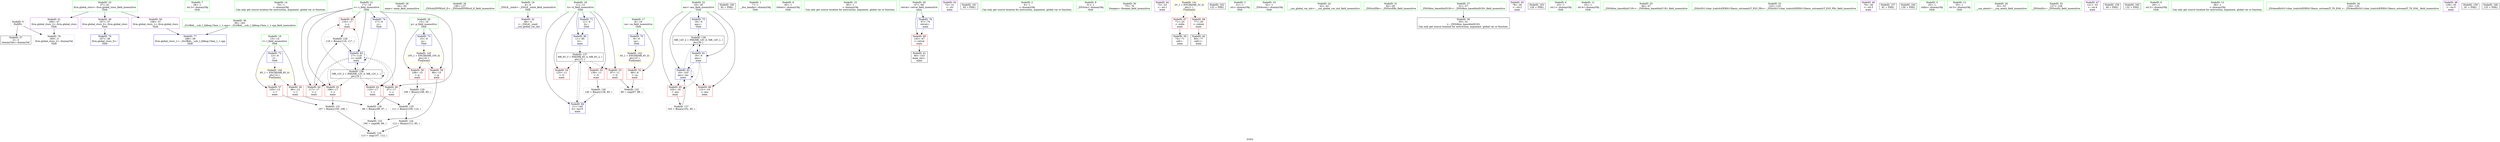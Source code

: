 digraph "SVFG" {
	label="SVFG";

	Node0x55d3e0ade7a0 [shape=record,color=grey,label="{NodeID: 0\nNullPtr}"];
	Node0x55d3e0ade7a0 -> Node0x55d3e0af24d0[style=solid];
	Node0x55d3e0ade7a0 -> Node0x55d3e0af58b0[style=solid];
	Node0x55d3e0af0380 [shape=record,color=green,label="{NodeID: 7\n28\<--1\n.str.3\<--dummyObj\nGlob }"];
	Node0x55d3e0af0f20 [shape=record,color=green,label="{NodeID: 14\n70\<--1\n\<--dummyObj\nCan only get source location for instruction, argument, global var or function.}"];
	Node0x55d3e0af1500 [shape=record,color=green,label="{NodeID: 21\n17\<--18\nc\<--c_field_insensitive\nGlob }"];
	Node0x55d3e0af1500 -> Node0x55d3e0af4890[style=solid];
	Node0x55d3e0af1500 -> Node0x55d3e0af4960[style=solid];
	Node0x55d3e0af1500 -> Node0x55d3e0af4a30[style=solid];
	Node0x55d3e0af1500 -> Node0x55d3e0af4b00[style=solid];
	Node0x55d3e0af1500 -> Node0x55d3e0af4bd0[style=solid];
	Node0x55d3e0af1500 -> Node0x55d3e0af54b0[style=solid];
	Node0x55d3e0af1500 -> Node0x55d3e0af5cf0[style=solid];
	Node0x55d3e0af1c00 [shape=record,color=green,label="{NodeID: 28\n64\<--65\nmain\<--main_field_insensitive\n}"];
	Node0x55d3e0af22d0 [shape=record,color=green,label="{NodeID: 35\n136\<--137\n_ZNSolsEPFRSoS_E\<--_ZNSolsEPFRSoS_E_field_insensitive\n}"];
	Node0x55d3e0af8530 [shape=record,color=grey,label="{NodeID: 125\n111 = Binary(109, 110, )\n}"];
	Node0x55d3e0af8530 -> Node0x55d3e0af83b0[style=solid];
	Node0x55d3e0af2940 [shape=record,color=purple,label="{NodeID: 42\n48\<--4\n\<--_ZStL8__ioinit\n__cxx_global_var_init\n}"];
	Node0x55d3e0af8fb0 [shape=record,color=grey,label="{NodeID: 132\n89 = cmp(87, 88, )\n}"];
	Node0x55d3e0af3f10 [shape=record,color=purple,label="{NodeID: 49\n167\<--37\nllvm.global_ctors_0\<--llvm.global_ctors\nGlob }"];
	Node0x55d3e0af3f10 -> Node0x55d3e0af56b0[style=solid];
	Node0x55d3e0afe0b0 [shape=record,color=black,label="{NodeID: 139\nMR_14V_2 = PHI(MR_14V_6, MR_14V_1, )\npts\{20 \}\n}"];
	Node0x55d3e0afe0b0 -> Node0x55d3e0af5b50[style=dashed];
	Node0x55d3e0af4550 [shape=record,color=red,label="{NodeID: 56\n96\<--13\n\<--l\nmain\n}"];
	Node0x55d3e0af4550 -> Node0x55d3e0af86b0[style=solid];
	Node0x55d3e0af4b00 [shape=record,color=red,label="{NodeID: 63\n116\<--17\n\<--c\nmain\n}"];
	Node0x55d3e0af4b00 -> Node0x55d3e0af89b0[style=solid];
	Node0x55d3e0af50b0 [shape=record,color=blue,label="{NodeID: 70\n8\<--9\nca\<--\nGlob }"];
	Node0x55d3e0af50b0 -> Node0x55d3e0aff5d0[style=dashed];
	Node0x55d3e0b05de0 [shape=record,color=black,label="{NodeID: 160\n92 = PHI()\n}"];
	Node0x55d3e0af57b0 [shape=record,color=blue,label="{NodeID: 77\n168\<--39\nllvm.global_ctors_1\<--_GLOBAL__sub_I_Qifeng.Chen_1_1.cpp\nGlob }"];
	Node0x55d3e0af5dc0 [shape=record,color=blue,label="{NodeID: 84\n11\<--140\nti\<--inc15\nmain\n}"];
	Node0x55d3e0af5dc0 -> Node0x55d3e0afd6b0[style=dashed];
	Node0x55d3e0adf000 [shape=record,color=green,label="{NodeID: 1\n7\<--1\n__dso_handle\<--dummyObj\nGlob }"];
	Node0x55d3e0af0bc0 [shape=record,color=green,label="{NodeID: 8\n30\<--1\nstdout\<--dummyObj\nGlob }"];
	Node0x55d3e0af0fb0 [shape=record,color=green,label="{NodeID: 15\n85\<--1\n\<--dummyObj\nCan only get source location for instruction, argument, global var or function.}"];
	Node0x55d3e0af1600 [shape=record,color=green,label="{NodeID: 22\n19\<--20\nans\<--ans_field_insensitive\nGlob }"];
	Node0x55d3e0af1600 -> Node0x55d3e0af4ca0[style=solid];
	Node0x55d3e0af1600 -> Node0x55d3e0af4d70[style=solid];
	Node0x55d3e0af1600 -> Node0x55d3e0af55b0[style=solid];
	Node0x55d3e0af1600 -> Node0x55d3e0af5b50[style=solid];
	Node0x55d3e0af1600 -> Node0x55d3e0af5c20[style=solid];
	Node0x55d3e0af1d00 [shape=record,color=green,label="{NodeID: 29\n67\<--68\nretval\<--retval_field_insensitive\nmain\n}"];
	Node0x55d3e0af1d00 -> Node0x55d3e0af4fe0[style=solid];
	Node0x55d3e0af1d00 -> Node0x55d3e0af59b0[style=solid];
	Node0x55d3e0af23d0 [shape=record,color=green,label="{NodeID: 36\n39\<--163\n_GLOBAL__sub_I_Qifeng.Chen_1_1.cpp\<--_GLOBAL__sub_I_Qifeng.Chen_1_1.cpp_field_insensitive\n}"];
	Node0x55d3e0af23d0 -> Node0x55d3e0af57b0[style=solid];
	Node0x55d3e0af86b0 [shape=record,color=grey,label="{NodeID: 126\n98 = Binary(96, 97, )\n}"];
	Node0x55d3e0af86b0 -> Node0x55d3e0af9130[style=solid];
	Node0x55d3e0af2a10 [shape=record,color=purple,label="{NodeID: 43\n72\<--21\n\<--.str\nmain\n}"];
	Node0x55d3e0af9130 [shape=record,color=grey,label="{NodeID: 133\n100 = cmp(98, 99, )\n}"];
	Node0x55d3e0af4010 [shape=record,color=purple,label="{NodeID: 50\n168\<--37\nllvm.global_ctors_1\<--llvm.global_ctors\nGlob }"];
	Node0x55d3e0af4010 -> Node0x55d3e0af57b0[style=solid];
	Node0x55d3e0af4620 [shape=record,color=red,label="{NodeID: 57\n105\<--13\n\<--l\nmain\n}"];
	Node0x55d3e0af4620 -> Node0x55d3e0af8e30[style=solid];
	Node0x55d3e0af4bd0 [shape=record,color=red,label="{NodeID: 64\n117\<--17\n\<--c\nmain\n}"];
	Node0x55d3e0af4bd0 -> Node0x55d3e0af89b0[style=solid];
	Node0x55d3e0af51b0 [shape=record,color=blue,label="{NodeID: 71\n11\<--9\nti\<--\nGlob }"];
	Node0x55d3e0af51b0 -> Node0x55d3e0af5a80[style=dashed];
	Node0x55d3e0b05ee0 [shape=record,color=black,label="{NodeID: 161\n93 = PHI()\n}"];
	Node0x55d3e0af58b0 [shape=record,color=blue, style = dotted,label="{NodeID: 78\n169\<--3\nllvm.global_ctors_2\<--dummyVal\nGlob }"];
	Node0x55d3e0ade9b0 [shape=record,color=green,label="{NodeID: 2\n9\<--1\n\<--dummyObj\nCan only get source location for instruction, argument, global var or function.}"];
	Node0x55d3e0af0c50 [shape=record,color=green,label="{NodeID: 9\n31\<--1\n_ZSt3cin\<--dummyObj\nGlob }"];
	Node0x55d3e0af1040 [shape=record,color=green,label="{NodeID: 16\n4\<--6\n_ZStL8__ioinit\<--_ZStL8__ioinit_field_insensitive\nGlob }"];
	Node0x55d3e0af1040 -> Node0x55d3e0af2940[style=solid];
	Node0x55d3e0af1700 [shape=record,color=green,label="{NodeID: 23\n37\<--41\nllvm.global_ctors\<--llvm.global_ctors_field_insensitive\nGlob }"];
	Node0x55d3e0af1700 -> Node0x55d3e0af3f10[style=solid];
	Node0x55d3e0af1700 -> Node0x55d3e0af4010[style=solid];
	Node0x55d3e0af1700 -> Node0x55d3e0af4110[style=solid];
	Node0x55d3e0af1dd0 [shape=record,color=green,label="{NodeID: 30\n75\<--76\nfreopen\<--freopen_field_insensitive\n}"];
	Node0x55d3e0af24d0 [shape=record,color=black,label="{NodeID: 37\n2\<--3\ndummyVal\<--dummyVal\n}"];
	Node0x55d3e0af8830 [shape=record,color=grey,label="{NodeID: 127\n103 = Binary(102, 85, )\n}"];
	Node0x55d3e0af8830 -> Node0x55d3e0af5c20[style=solid];
	Node0x55d3e0af2ae0 [shape=record,color=purple,label="{NodeID: 44\n73\<--23\n\<--.str.1\nmain\n}"];
	Node0x55d3e0af92b0 [shape=record,color=grey,label="{NodeID: 134\n113 = cmp(107, 112, )\n}"];
	Node0x55d3e0af4110 [shape=record,color=purple,label="{NodeID: 51\n169\<--37\nllvm.global_ctors_2\<--llvm.global_ctors\nGlob }"];
	Node0x55d3e0af4110 -> Node0x55d3e0af58b0[style=solid];
	Node0x55d3e0afeab0 [shape=record,color=yellow,style=double,label="{NodeID: 141\n2V_1 = ENCHI(MR_2V_0)\npts\{1 \}\nFun[main]}"];
	Node0x55d3e0afeab0 -> Node0x55d3e0af4e40[style=dashed];
	Node0x55d3e0afeab0 -> Node0x55d3e0af4f10[style=dashed];
	Node0x55d3e0af46f0 [shape=record,color=red,label="{NodeID: 58\n99\<--15\n\<--p\nmain\n}"];
	Node0x55d3e0af46f0 -> Node0x55d3e0af9130[style=solid];
	Node0x55d3e0af4ca0 [shape=record,color=red,label="{NodeID: 65\n102\<--19\n\<--ans\nmain\n}"];
	Node0x55d3e0af4ca0 -> Node0x55d3e0af8830[style=solid];
	Node0x55d3e0af52b0 [shape=record,color=blue,label="{NodeID: 72\n13\<--9\nl\<--\nGlob }"];
	Node0x55d3e0af52b0 -> Node0x55d3e0aff790[style=dashed];
	Node0x55d3e0b05fb0 [shape=record,color=black,label="{NodeID: 162\n122 = PHI()\n}"];
	Node0x55d3e0af59b0 [shape=record,color=blue,label="{NodeID: 79\n67\<--70\nretval\<--\nmain\n}"];
	Node0x55d3e0af59b0 -> Node0x55d3e0af4fe0[style=dashed];
	Node0x55d3e0adea40 [shape=record,color=green,label="{NodeID: 3\n21\<--1\n.str\<--dummyObj\nGlob }"];
	Node0x55d3e0af0ce0 [shape=record,color=green,label="{NodeID: 10\n32\<--1\n_ZSt4cout\<--dummyObj\nGlob }"];
	Node0x55d3e0af1100 [shape=record,color=green,label="{NodeID: 17\n8\<--10\nca\<--ca_field_insensitive\nGlob }"];
	Node0x55d3e0af1100 -> Node0x55d3e0af4210[style=solid];
	Node0x55d3e0af1100 -> Node0x55d3e0af50b0[style=solid];
	Node0x55d3e0af1800 [shape=record,color=green,label="{NodeID: 24\n42\<--43\n__cxx_global_var_init\<--__cxx_global_var_init_field_insensitive\n}"];
	Node0x55d3e0af1ed0 [shape=record,color=green,label="{NodeID: 31\n82\<--83\n_ZNSirsERx\<--_ZNSirsERx_field_insensitive\n}"];
	Node0x55d3e0af25d0 [shape=record,color=black,label="{NodeID: 38\n50\<--51\n\<--_ZNSt8ios_base4InitD1Ev\nCan only get source location for instruction, argument, global var or function.}"];
	Node0x55d3e0af89b0 [shape=record,color=grey,label="{NodeID: 128\n118 = Binary(116, 117, )\n}"];
	Node0x55d3e0af89b0 -> Node0x55d3e0af5cf0[style=solid];
	Node0x55d3e0af2bb0 [shape=record,color=purple,label="{NodeID: 45\n78\<--26\n\<--.str.2\nmain\n}"];
	Node0x55d3e0af4210 [shape=record,color=red,label="{NodeID: 52\n88\<--8\n\<--ca\nmain\n}"];
	Node0x55d3e0af4210 -> Node0x55d3e0af8fb0[style=solid];
	Node0x55d3e0aff5d0 [shape=record,color=yellow,style=double,label="{NodeID: 142\n4V_1 = ENCHI(MR_4V_0)\npts\{10 \}\nFun[main]}"];
	Node0x55d3e0aff5d0 -> Node0x55d3e0af4210[style=dashed];
	Node0x55d3e0af47c0 [shape=record,color=red,label="{NodeID: 59\n108\<--15\n\<--p\nmain\n}"];
	Node0x55d3e0af47c0 -> Node0x55d3e0af8b30[style=solid];
	Node0x55d3e0af4d70 [shape=record,color=red,label="{NodeID: 66\n131\<--19\n\<--ans\nmain\n}"];
	Node0x55d3e0af53b0 [shape=record,color=blue,label="{NodeID: 73\n15\<--9\np\<--\nGlob }"];
	Node0x55d3e0af53b0 -> Node0x55d3e0aff870[style=dashed];
	Node0x55d3e0b060e0 [shape=record,color=black,label="{NodeID: 163\n126 = PHI()\n}"];
	Node0x55d3e0af5a80 [shape=record,color=blue,label="{NodeID: 80\n11\<--85\nti\<--\nmain\n}"];
	Node0x55d3e0af5a80 -> Node0x55d3e0afd6b0[style=dashed];
	Node0x55d3e0af01d0 [shape=record,color=green,label="{NodeID: 4\n23\<--1\n.str.1\<--dummyObj\nGlob }"];
	Node0x55d3e0af0d70 [shape=record,color=green,label="{NodeID: 11\n33\<--1\n.str.4\<--dummyObj\nGlob }"];
	Node0x55d3e0af1200 [shape=record,color=green,label="{NodeID: 18\n11\<--12\nti\<--ti_field_insensitive\nGlob }"];
	Node0x55d3e0af1200 -> Node0x55d3e0af42e0[style=solid];
	Node0x55d3e0af1200 -> Node0x55d3e0af43b0[style=solid];
	Node0x55d3e0af1200 -> Node0x55d3e0af4480[style=solid];
	Node0x55d3e0af1200 -> Node0x55d3e0af51b0[style=solid];
	Node0x55d3e0af1200 -> Node0x55d3e0af5a80[style=solid];
	Node0x55d3e0af1200 -> Node0x55d3e0af5dc0[style=solid];
	Node0x55d3e0af1900 [shape=record,color=green,label="{NodeID: 25\n46\<--47\n_ZNSt8ios_base4InitC1Ev\<--_ZNSt8ios_base4InitC1Ev_field_insensitive\n}"];
	Node0x55d3e0af1fd0 [shape=record,color=green,label="{NodeID: 32\n123\<--124\n_ZStlsISt11char_traitsIcEERSt13basic_ostreamIcT_ES5_PKc\<--_ZStlsISt11char_traitsIcEERSt13basic_ostreamIcT_ES5_PKc_field_insensitive\n}"];
	Node0x55d3e0af26d0 [shape=record,color=black,label="{NodeID: 39\n74\<--71\ncall\<--\nmain\n}"];
	Node0x55d3e0af8b30 [shape=record,color=grey,label="{NodeID: 129\n109 = Binary(108, 85, )\n}"];
	Node0x55d3e0af8b30 -> Node0x55d3e0af8530[style=solid];
	Node0x55d3e0af2c80 [shape=record,color=purple,label="{NodeID: 46\n79\<--28\n\<--.str.3\nmain\n}"];
	Node0x55d3e0af42e0 [shape=record,color=red,label="{NodeID: 53\n87\<--11\n\<--ti\nmain\n}"];
	Node0x55d3e0af42e0 -> Node0x55d3e0af8fb0[style=solid];
	Node0x55d3e0af4890 [shape=record,color=red,label="{NodeID: 60\n97\<--17\n\<--c\nmain\n}"];
	Node0x55d3e0af4890 -> Node0x55d3e0af86b0[style=solid];
	Node0x55d3e0af4e40 [shape=record,color=red,label="{NodeID: 67\n71\<--25\n\<--stdin\nmain\n}"];
	Node0x55d3e0af4e40 -> Node0x55d3e0af26d0[style=solid];
	Node0x55d3e09477d0 [shape=record,color=black,label="{NodeID: 157\n81 = PHI()\n}"];
	Node0x55d3e0af54b0 [shape=record,color=blue,label="{NodeID: 74\n17\<--9\nc\<--\nGlob }"];
	Node0x55d3e0af54b0 -> Node0x55d3e0afdbb0[style=dashed];
	Node0x55d3e0b061e0 [shape=record,color=black,label="{NodeID: 164\n130 = PHI()\n}"];
	Node0x55d3e0af5b50 [shape=record,color=blue,label="{NodeID: 81\n19\<--9\nans\<--\nmain\n}"];
	Node0x55d3e0af5b50 -> Node0x55d3e0af4ca0[style=dashed];
	Node0x55d3e0af5b50 -> Node0x55d3e0af4d70[style=dashed];
	Node0x55d3e0af5b50 -> Node0x55d3e0af5c20[style=dashed];
	Node0x55d3e0af5b50 -> Node0x55d3e0afe0b0[style=dashed];
	Node0x55d3e0af0260 [shape=record,color=green,label="{NodeID: 5\n25\<--1\nstdin\<--dummyObj\nGlob }"];
	Node0x55d3e0af0e00 [shape=record,color=green,label="{NodeID: 12\n35\<--1\n.str.5\<--dummyObj\nGlob }"];
	Node0x55d3e0af1300 [shape=record,color=green,label="{NodeID: 19\n13\<--14\nl\<--l_field_insensitive\nGlob }"];
	Node0x55d3e0af1300 -> Node0x55d3e0af4550[style=solid];
	Node0x55d3e0af1300 -> Node0x55d3e0af4620[style=solid];
	Node0x55d3e0af1300 -> Node0x55d3e0af52b0[style=solid];
	Node0x55d3e0af1a00 [shape=record,color=green,label="{NodeID: 26\n52\<--53\n__cxa_atexit\<--__cxa_atexit_field_insensitive\n}"];
	Node0x55d3e0af20d0 [shape=record,color=green,label="{NodeID: 33\n127\<--128\n_ZNSolsEx\<--_ZNSolsEx_field_insensitive\n}"];
	Node0x55d3e0af27a0 [shape=record,color=black,label="{NodeID: 40\n80\<--77\ncall1\<--\nmain\n}"];
	Node0x55d3e0af8cb0 [shape=record,color=grey,label="{NodeID: 130\n140 = Binary(139, 85, )\n}"];
	Node0x55d3e0af8cb0 -> Node0x55d3e0af5dc0[style=solid];
	Node0x55d3e0af2d50 [shape=record,color=purple,label="{NodeID: 47\n121\<--33\n\<--.str.4\nmain\n}"];
	Node0x55d3e0afd6b0 [shape=record,color=black,label="{NodeID: 137\nMR_6V_3 = PHI(MR_6V_4, MR_6V_2, )\npts\{12 \}\n}"];
	Node0x55d3e0afd6b0 -> Node0x55d3e0af42e0[style=dashed];
	Node0x55d3e0afd6b0 -> Node0x55d3e0af43b0[style=dashed];
	Node0x55d3e0afd6b0 -> Node0x55d3e0af4480[style=dashed];
	Node0x55d3e0afd6b0 -> Node0x55d3e0af5dc0[style=dashed];
	Node0x55d3e0af43b0 [shape=record,color=red,label="{NodeID: 54\n125\<--11\n\<--ti\nmain\n}"];
	Node0x55d3e0aff790 [shape=record,color=yellow,style=double,label="{NodeID: 144\n8V_1 = ENCHI(MR_8V_0)\npts\{14 \}\nFun[main]}"];
	Node0x55d3e0aff790 -> Node0x55d3e0af4550[style=dashed];
	Node0x55d3e0aff790 -> Node0x55d3e0af4620[style=dashed];
	Node0x55d3e0af4960 [shape=record,color=red,label="{NodeID: 61\n106\<--17\n\<--c\nmain\n}"];
	Node0x55d3e0af4960 -> Node0x55d3e0af8e30[style=solid];
	Node0x55d3e0af4f10 [shape=record,color=red,label="{NodeID: 68\n77\<--30\n\<--stdout\nmain\n}"];
	Node0x55d3e0af4f10 -> Node0x55d3e0af27a0[style=solid];
	Node0x55d3e0b05180 [shape=record,color=black,label="{NodeID: 158\n49 = PHI()\n}"];
	Node0x55d3e0af55b0 [shape=record,color=blue,label="{NodeID: 75\n19\<--9\nans\<--\nGlob }"];
	Node0x55d3e0af55b0 -> Node0x55d3e0afe0b0[style=dashed];
	Node0x55d3e0b062e0 [shape=record,color=black,label="{NodeID: 165\n132 = PHI()\n}"];
	Node0x55d3e0af5c20 [shape=record,color=blue,label="{NodeID: 82\n19\<--103\nans\<--inc\nmain\n}"];
	Node0x55d3e0af5c20 -> Node0x55d3e0af4ca0[style=dashed];
	Node0x55d3e0af5c20 -> Node0x55d3e0af4d70[style=dashed];
	Node0x55d3e0af5c20 -> Node0x55d3e0af5c20[style=dashed];
	Node0x55d3e0af5c20 -> Node0x55d3e0afe0b0[style=dashed];
	Node0x55d3e0af02f0 [shape=record,color=green,label="{NodeID: 6\n26\<--1\n.str.2\<--dummyObj\nGlob }"];
	Node0x55d3e0af0e90 [shape=record,color=green,label="{NodeID: 13\n38\<--1\n\<--dummyObj\nCan only get source location for instruction, argument, global var or function.}"];
	Node0x55d3e0af1400 [shape=record,color=green,label="{NodeID: 20\n15\<--16\np\<--p_field_insensitive\nGlob }"];
	Node0x55d3e0af1400 -> Node0x55d3e0af46f0[style=solid];
	Node0x55d3e0af1400 -> Node0x55d3e0af47c0[style=solid];
	Node0x55d3e0af1400 -> Node0x55d3e0af53b0[style=solid];
	Node0x55d3e0af1b00 [shape=record,color=green,label="{NodeID: 27\n51\<--57\n_ZNSt8ios_base4InitD1Ev\<--_ZNSt8ios_base4InitD1Ev_field_insensitive\n}"];
	Node0x55d3e0af1b00 -> Node0x55d3e0af25d0[style=solid];
	Node0x55d3e0af21d0 [shape=record,color=green,label="{NodeID: 34\n134\<--135\n_ZSt4endlIcSt11char_traitsIcEERSt13basic_ostreamIT_T0_ES6_\<--_ZSt4endlIcSt11char_traitsIcEERSt13basic_ostreamIT_T0_ES6__field_insensitive\n}"];
	Node0x55d3e0af83b0 [shape=record,color=grey,label="{NodeID: 124\n112 = Binary(111, 85, )\n}"];
	Node0x55d3e0af83b0 -> Node0x55d3e0af92b0[style=solid];
	Node0x55d3e0af2870 [shape=record,color=black,label="{NodeID: 41\n66\<--143\nmain_ret\<--\nmain\n}"];
	Node0x55d3e0af8e30 [shape=record,color=grey,label="{NodeID: 131\n107 = Binary(105, 106, )\n}"];
	Node0x55d3e0af8e30 -> Node0x55d3e0af92b0[style=solid];
	Node0x55d3e0af3e40 [shape=record,color=purple,label="{NodeID: 48\n129\<--35\n\<--.str.5\nmain\n}"];
	Node0x55d3e0afdbb0 [shape=record,color=black,label="{NodeID: 138\nMR_12V_2 = PHI(MR_12V_3, MR_12V_1, )\npts\{18 \}\n}"];
	Node0x55d3e0afdbb0 -> Node0x55d3e0af4890[style=dashed];
	Node0x55d3e0afdbb0 -> Node0x55d3e0af4960[style=dashed];
	Node0x55d3e0afdbb0 -> Node0x55d3e0af4a30[style=dashed];
	Node0x55d3e0afdbb0 -> Node0x55d3e0af4b00[style=dashed];
	Node0x55d3e0afdbb0 -> Node0x55d3e0af4bd0[style=dashed];
	Node0x55d3e0afdbb0 -> Node0x55d3e0af5cf0[style=dashed];
	Node0x55d3e0afdbb0 -> Node0x55d3e0afdbb0[style=dashed];
	Node0x55d3e0af4480 [shape=record,color=red,label="{NodeID: 55\n139\<--11\n\<--ti\nmain\n}"];
	Node0x55d3e0af4480 -> Node0x55d3e0af8cb0[style=solid];
	Node0x55d3e0aff870 [shape=record,color=yellow,style=double,label="{NodeID: 145\n10V_1 = ENCHI(MR_10V_0)\npts\{16 \}\nFun[main]}"];
	Node0x55d3e0aff870 -> Node0x55d3e0af46f0[style=dashed];
	Node0x55d3e0aff870 -> Node0x55d3e0af47c0[style=dashed];
	Node0x55d3e0af4a30 [shape=record,color=red,label="{NodeID: 62\n110\<--17\n\<--c\nmain\n}"];
	Node0x55d3e0af4a30 -> Node0x55d3e0af8530[style=solid];
	Node0x55d3e0af4fe0 [shape=record,color=red,label="{NodeID: 69\n143\<--67\n\<--retval\nmain\n}"];
	Node0x55d3e0af4fe0 -> Node0x55d3e0af2870[style=solid];
	Node0x55d3e0b05c80 [shape=record,color=black,label="{NodeID: 159\n91 = PHI()\n}"];
	Node0x55d3e0af56b0 [shape=record,color=blue,label="{NodeID: 76\n167\<--38\nllvm.global_ctors_0\<--\nGlob }"];
	Node0x55d3e0b063e0 [shape=record,color=black,label="{NodeID: 166\n133 = PHI()\n}"];
	Node0x55d3e0af5cf0 [shape=record,color=blue,label="{NodeID: 83\n17\<--118\nc\<--mul9\nmain\n}"];
	Node0x55d3e0af5cf0 -> Node0x55d3e0af4890[style=dashed];
	Node0x55d3e0af5cf0 -> Node0x55d3e0af4960[style=dashed];
	Node0x55d3e0af5cf0 -> Node0x55d3e0af4a30[style=dashed];
	Node0x55d3e0af5cf0 -> Node0x55d3e0af4b00[style=dashed];
	Node0x55d3e0af5cf0 -> Node0x55d3e0af4bd0[style=dashed];
	Node0x55d3e0af5cf0 -> Node0x55d3e0af5cf0[style=dashed];
	Node0x55d3e0af5cf0 -> Node0x55d3e0afdbb0[style=dashed];
}
